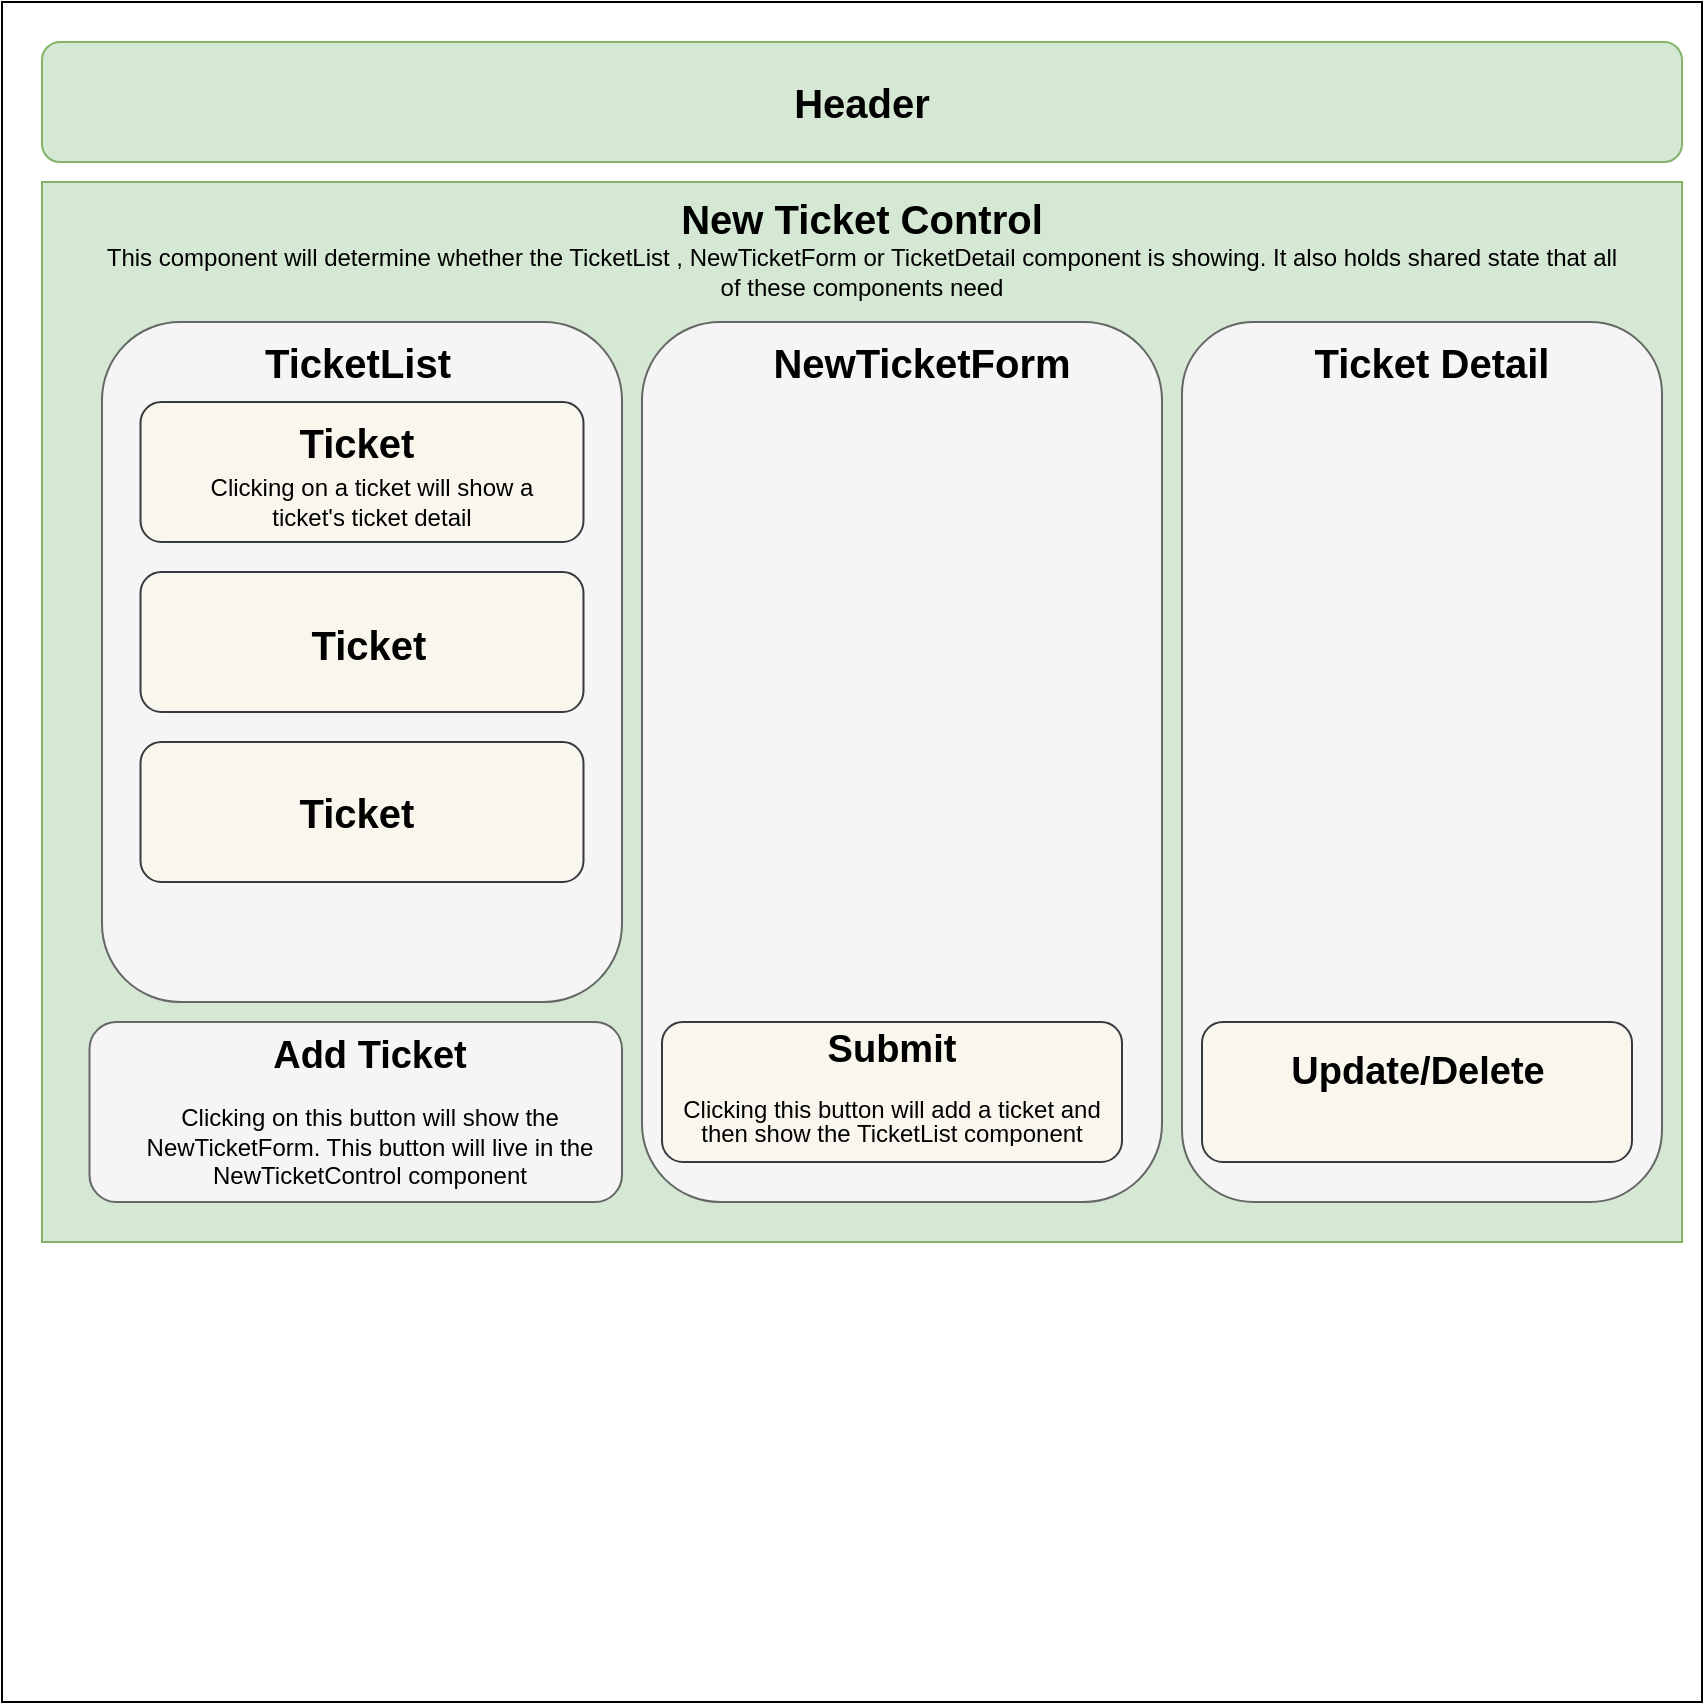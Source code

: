 <mxfile version="13.6.2" type="device"><diagram id="gY9xAXiBYuMe5Ua5sjxd" name="Page-1"><mxGraphModel dx="1133" dy="698" grid="1" gridSize="10" guides="1" tooltips="1" connect="1" arrows="1" fold="1" page="1" pageScale="1" pageWidth="850" pageHeight="1100" background="none" math="0" shadow="0"><root><mxCell id="0"/><mxCell id="1" parent="0"/><mxCell id="FeJauZYZt8m8idyNBSMr-1" value="" style="whiteSpace=wrap;html=1;aspect=fixed;" parent="1" vertex="1"><mxGeometry y="20" width="850" height="850" as="geometry"/></mxCell><mxCell id="FeJauZYZt8m8idyNBSMr-34" value="" style="rounded=0;whiteSpace=wrap;html=1;verticalAlign=middle;fillColor=#d5e8d4;strokeColor=#82b366;" parent="1" vertex="1"><mxGeometry x="20" y="110" width="820" height="530" as="geometry"/></mxCell><mxCell id="WGPmZaslxFwN5T_3uxSY-6" value="" style="group" vertex="1" connectable="0" parent="1"><mxGeometry x="50" y="170" width="260" height="350" as="geometry"/></mxCell><mxCell id="WGPmZaslxFwN5T_3uxSY-8" value="" style="group" vertex="1" connectable="0" parent="WGPmZaslxFwN5T_3uxSY-6"><mxGeometry width="260" height="350" as="geometry"/></mxCell><mxCell id="FeJauZYZt8m8idyNBSMr-4" value="" style="rounded=1;whiteSpace=wrap;html=1;fillColor=#f5f5f5;strokeColor=#666666;fontColor=#333333;" parent="WGPmZaslxFwN5T_3uxSY-8" vertex="1"><mxGeometry y="10" width="260" height="340" as="geometry"/></mxCell><mxCell id="FeJauZYZt8m8idyNBSMr-16" value="" style="rounded=1;whiteSpace=wrap;html=1;fillColor=#f9f7ed;strokeColor=#36393d;" parent="WGPmZaslxFwN5T_3uxSY-8" vertex="1"><mxGeometry x="19.259" y="50" width="221.481" height="70" as="geometry"/></mxCell><mxCell id="FeJauZYZt8m8idyNBSMr-17" value="&lt;font style=&quot;font-size: 20px&quot;&gt;&lt;b&gt;Ticket&lt;/b&gt;&lt;/font&gt;" style="text;html=1;strokeColor=none;fillColor=none;align=center;verticalAlign=middle;whiteSpace=wrap;rounded=0;" parent="WGPmZaslxFwN5T_3uxSY-8" vertex="1"><mxGeometry x="81.852" y="60" width="91.481" height="20" as="geometry"/></mxCell><mxCell id="FeJauZYZt8m8idyNBSMr-18" value="" style="rounded=1;whiteSpace=wrap;html=1;fillColor=#f9f7ed;strokeColor=#36393d;" parent="WGPmZaslxFwN5T_3uxSY-8" vertex="1"><mxGeometry x="19.259" y="135" width="221.481" height="70" as="geometry"/></mxCell><mxCell id="FeJauZYZt8m8idyNBSMr-20" value="&lt;font style=&quot;font-size: 20px&quot;&gt;&lt;b&gt;Ticket&lt;/b&gt;&lt;/font&gt;" style="text;html=1;strokeColor=none;fillColor=none;align=center;verticalAlign=middle;whiteSpace=wrap;rounded=0;" parent="WGPmZaslxFwN5T_3uxSY-8" vertex="1"><mxGeometry x="84.259" y="160" width="98.704" height="21.58" as="geometry"/></mxCell><mxCell id="FeJauZYZt8m8idyNBSMr-21" value="" style="rounded=1;whiteSpace=wrap;html=1;fillColor=#f9f7ed;strokeColor=#36393d;" parent="WGPmZaslxFwN5T_3uxSY-8" vertex="1"><mxGeometry x="19.259" y="220" width="221.481" height="70" as="geometry"/></mxCell><mxCell id="FeJauZYZt8m8idyNBSMr-22" value="&lt;font style=&quot;font-size: 20px&quot;&gt;&lt;b&gt;Ticket&lt;/b&gt;&lt;/font&gt;" style="text;html=1;strokeColor=none;fillColor=none;align=center;verticalAlign=middle;whiteSpace=wrap;rounded=0;" parent="WGPmZaslxFwN5T_3uxSY-8" vertex="1"><mxGeometry x="81.852" y="245" width="91.481" height="20" as="geometry"/></mxCell><mxCell id="FeJauZYZt8m8idyNBSMr-13" value="&lt;span style=&quot;font-size: 20px&quot;&gt;&lt;b&gt;TicketList&lt;/b&gt;&lt;/span&gt;" style="text;html=1;strokeColor=none;fillColor=none;align=center;verticalAlign=middle;whiteSpace=wrap;rounded=0;" parent="WGPmZaslxFwN5T_3uxSY-8" vertex="1"><mxGeometry x="57.59" y="20" width="140" height="20" as="geometry"/></mxCell><mxCell id="FeJauZYZt8m8idyNBSMr-2" value="" style="rounded=1;whiteSpace=wrap;html=1;fillColor=#d5e8d4;strokeColor=#82b366;" parent="1" vertex="1"><mxGeometry x="20" y="40" width="820" height="60" as="geometry"/></mxCell><mxCell id="FeJauZYZt8m8idyNBSMr-5" value="" style="rounded=1;whiteSpace=wrap;html=1;fillColor=#f5f5f5;strokeColor=#666666;fontColor=#333333;" parent="1" vertex="1"><mxGeometry x="320" y="180" width="260" height="440" as="geometry"/></mxCell><mxCell id="FeJauZYZt8m8idyNBSMr-9" value="&lt;b style=&quot;font-size: 20px&quot;&gt;Header&lt;/b&gt;" style="text;html=1;strokeColor=none;fillColor=none;align=center;verticalAlign=middle;whiteSpace=wrap;rounded=0;" parent="1" vertex="1"><mxGeometry x="410" y="60" width="40" height="20" as="geometry"/></mxCell><mxCell id="FeJauZYZt8m8idyNBSMr-10" value="&lt;font style=&quot;font-size: 20px&quot;&gt;&lt;b&gt;New Ticket Control&lt;/b&gt;&lt;br&gt;&lt;br&gt;&lt;/font&gt;" style="text;html=1;strokeColor=none;fillColor=none;align=center;verticalAlign=middle;whiteSpace=wrap;rounded=0;" parent="1" vertex="1"><mxGeometry x="225" y="120" width="410" height="40" as="geometry"/></mxCell><mxCell id="FeJauZYZt8m8idyNBSMr-28" value="Clicking on a ticket will show a ticket's ticket detail" style="text;html=1;strokeColor=none;fillColor=none;align=center;verticalAlign=middle;whiteSpace=wrap;rounded=0;" parent="1" vertex="1"><mxGeometry x="90" y="260" width="190" height="20" as="geometry"/></mxCell><mxCell id="FeJauZYZt8m8idyNBSMr-12" value="This component will determine whether the TicketList , NewTicketForm or TicketDetail component is showing. It also holds shared state that all of these components need" style="text;html=1;strokeColor=none;fillColor=none;align=center;verticalAlign=middle;whiteSpace=wrap;rounded=0;" parent="1" vertex="1"><mxGeometry x="50" y="140" width="760" height="30" as="geometry"/></mxCell><mxCell id="WGPmZaslxFwN5T_3uxSY-3" value="" style="group" vertex="1" connectable="0" parent="1"><mxGeometry x="330" y="530" width="230" height="70" as="geometry"/></mxCell><mxCell id="FeJauZYZt8m8idyNBSMr-35" value="" style="rounded=1;whiteSpace=wrap;html=1;fillColor=#f9f7ed;strokeColor=#36393d;" parent="WGPmZaslxFwN5T_3uxSY-3" vertex="1"><mxGeometry width="230" height="70" as="geometry"/></mxCell><mxCell id="FeJauZYZt8m8idyNBSMr-36" value="&lt;h1 style=&quot;font-size: 19px&quot;&gt;Submit&lt;/h1&gt;&lt;div style=&quot;line-height: 100%&quot;&gt;Clicking this button will add a ticket and then show the TicketList component&lt;/div&gt;" style="text;html=1;strokeColor=none;fillColor=none;spacing=5;spacingTop=-20;whiteSpace=wrap;overflow=hidden;rounded=0;imageAlign=left;align=center;" parent="WGPmZaslxFwN5T_3uxSY-3" vertex="1"><mxGeometry x="5" width="220" height="70" as="geometry"/></mxCell><mxCell id="WGPmZaslxFwN5T_3uxSY-4" value="" style="group" vertex="1" connectable="0" parent="1"><mxGeometry x="43.75" y="530" width="266.25" height="90" as="geometry"/></mxCell><mxCell id="FeJauZYZt8m8idyNBSMr-6" value="" style="rounded=1;whiteSpace=wrap;html=1;fillColor=#f5f5f5;strokeColor=#666666;fontColor=#333333;" parent="WGPmZaslxFwN5T_3uxSY-4" vertex="1"><mxGeometry width="266.25" height="90" as="geometry"/></mxCell><mxCell id="FeJauZYZt8m8idyNBSMr-33" value="&lt;h1 style=&quot;text-align: center ; font-size: 19px&quot;&gt;&lt;font style=&quot;font-size: 19px&quot;&gt;&lt;font style=&quot;font-size: 19px ; line-height: 100%&quot;&gt;Add &lt;/font&gt;&lt;font style=&quot;font-size: 19px&quot;&gt;Ticket&lt;/font&gt;&lt;/font&gt;&lt;/h1&gt;&lt;div style=&quot;text-align: center&quot;&gt;&lt;font style=&quot;font-size: 12px&quot;&gt;Clicking on this button will show the NewTicketForm. This button will live in the NewTicketControl component&lt;/font&gt;&lt;/div&gt;&lt;div&gt;&lt;br&gt;&lt;/div&gt;" style="text;html=1;strokeColor=none;fillColor=none;spacing=5;spacingTop=-20;whiteSpace=wrap;overflow=hidden;rounded=0;imageAlign=left;" parent="WGPmZaslxFwN5T_3uxSY-4" vertex="1"><mxGeometry x="14.919" y="2.5" width="247.888" height="85" as="geometry"/></mxCell><mxCell id="WGPmZaslxFwN5T_3uxSY-5" value="" style="rounded=1;whiteSpace=wrap;html=1;fillColor=#f5f5f5;strokeColor=#666666;fontColor=#333333;" vertex="1" parent="1"><mxGeometry x="590" y="180" width="240" height="440" as="geometry"/></mxCell><mxCell id="FeJauZYZt8m8idyNBSMr-15" value="&lt;font style=&quot;font-size: 20px&quot;&gt;&lt;b&gt;Ticket Detail&lt;/b&gt;&lt;/font&gt;" style="text;html=1;strokeColor=none;fillColor=none;align=center;verticalAlign=middle;whiteSpace=wrap;rounded=0;" parent="1" vertex="1"><mxGeometry x="610" y="190" width="210" height="20" as="geometry"/></mxCell><mxCell id="WGPmZaslxFwN5T_3uxSY-9" value="&lt;font style=&quot;font-size: 20px&quot;&gt;&lt;b&gt;NewTicketForm&lt;/b&gt;&lt;/font&gt;" style="text;html=1;strokeColor=none;fillColor=none;align=center;verticalAlign=middle;whiteSpace=wrap;rounded=0;" vertex="1" parent="1"><mxGeometry x="355" y="190" width="210" height="20" as="geometry"/></mxCell><mxCell id="WGPmZaslxFwN5T_3uxSY-10" value="" style="group" vertex="1" connectable="0" parent="1"><mxGeometry x="600" y="530" width="215" height="70" as="geometry"/></mxCell><mxCell id="WGPmZaslxFwN5T_3uxSY-11" value="" style="rounded=1;whiteSpace=wrap;html=1;fillColor=#f9f7ed;strokeColor=#36393d;" vertex="1" parent="WGPmZaslxFwN5T_3uxSY-10"><mxGeometry width="215" height="70" as="geometry"/></mxCell><mxCell id="WGPmZaslxFwN5T_3uxSY-12" value="&lt;h1 style=&quot;font-size: 19px&quot;&gt;Update/Delete&lt;/h1&gt;" style="text;html=1;strokeColor=none;fillColor=none;spacing=5;spacingTop=-20;whiteSpace=wrap;overflow=hidden;rounded=0;imageAlign=left;align=center;verticalAlign=middle;" vertex="1" parent="WGPmZaslxFwN5T_3uxSY-10"><mxGeometry x="4.674" width="205.652" height="70" as="geometry"/></mxCell></root></mxGraphModel></diagram></mxfile>